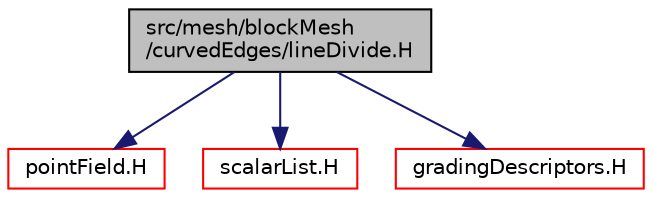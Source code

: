 digraph "src/mesh/blockMesh/curvedEdges/lineDivide.H"
{
  bgcolor="transparent";
  edge [fontname="Helvetica",fontsize="10",labelfontname="Helvetica",labelfontsize="10"];
  node [fontname="Helvetica",fontsize="10",shape=record];
  Node0 [label="src/mesh/blockMesh\l/curvedEdges/lineDivide.H",height=0.2,width=0.4,color="black", fillcolor="grey75", style="filled", fontcolor="black"];
  Node0 -> Node1 [color="midnightblue",fontsize="10",style="solid",fontname="Helvetica"];
  Node1 [label="pointField.H",height=0.2,width=0.4,color="red",URL="$a12830.html"];
  Node0 -> Node66 [color="midnightblue",fontsize="10",style="solid",fontname="Helvetica"];
  Node66 [label="scalarList.H",height=0.2,width=0.4,color="red",URL="$a13322.html"];
  Node0 -> Node123 [color="midnightblue",fontsize="10",style="solid",fontname="Helvetica"];
  Node123 [label="gradingDescriptors.H",height=0.2,width=0.4,color="red",URL="$a07637.html"];
}
